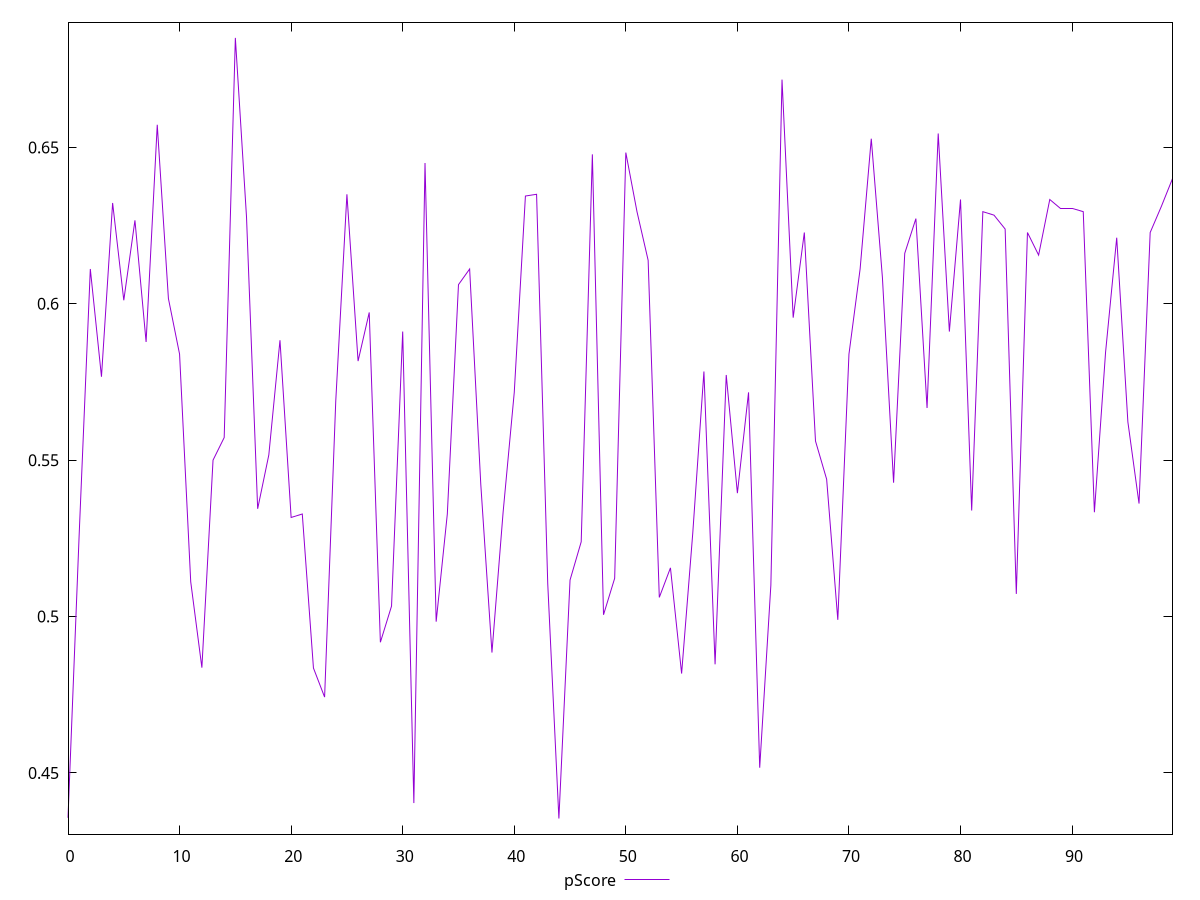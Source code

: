 reset

$pScore <<EOF
0 0.4356470588235294
1 0.5261111111111111
2 0.6111111111111112
3 0.5766666666666667
4 0.6322222222222222
5 0.6011111111111112
6 0.6266666666666667
7 0.5877777777777777
8 0.6572222222222223
9 0.6016666666666667
10 0.5838888888888889
11 0.5111111111111111
12 0.48364705882352943
13 0.55
14 0.5572222222222223
15 0.685
16 0.6277777777777778
17 0.5344444444444445
18 0.5516666666666666
19 0.5883333333333334
20 0.5316666666666667
21 0.5327777777777778
22 0.4835294117647059
23 0.47423529411764703
24 0.5688888888888889
25 0.635
26 0.5816666666666667
27 0.5972222222222222
28 0.49176470588235294
29 0.5033333333333333
30 0.5911111111111111
31 0.4403529411764706
32 0.645
33 0.4983529411764706
34 0.5327777777777778
35 0.606111111111111
36 0.6111111111111112
37 0.5422222222222222
38 0.4884705882352941
39 0.5333333333333333
40 0.5716666666666667
41 0.6344444444444445
42 0.635
43 0.5105555555555555
44 0.43541176470588233
45 0.5116666666666667
46 0.5238888888888888
47 0.6477777777777778
48 0.5005555555555555
49 0.5122222222222222
50 0.6483333333333333
51 0.6294444444444445
52 0.6138888888888889
53 0.5061111111111112
54 0.5155555555555555
55 0.48176470588235293
56 0.5266666666666666
57 0.5783333333333334
58 0.48470588235294115
59 0.5772222222222222
60 0.5394444444444444
61 0.5716666666666667
62 0.4516470588235294
63 0.51
64 0.6716666666666666
65 0.5955555555555556
66 0.6227777777777778
67 0.5561111111111111
68 0.5438888888888889
69 0.4989411764705882
70 0.5838888888888889
71 0.6111111111111112
72 0.6527777777777778
73 0.6083333333333334
74 0.5427777777777778
75 0.616111111111111
76 0.6272222222222222
77 0.5666666666666667
78 0.6544444444444444
79 0.5911111111111111
80 0.6333333333333333
81 0.5338888888888889
82 0.6294444444444445
83 0.6283333333333333
84 0.6238888888888889
85 0.5072222222222222
86 0.6227777777777778
87 0.6155555555555555
88 0.6333333333333333
89 0.6305555555555555
90 0.6305555555555555
91 0.6294444444444445
92 0.5333333333333333
93 0.5844444444444444
94 0.6211111111111112
95 0.5622222222222222
96 0.5361111111111111
97 0.6227777777777778
98 0.6311111111111111
99 0.64
EOF

set key outside below
set xrange [0:99]
set yrange [0.43041999999999997:0.6899917647058824]
set trange [0.43041999999999997:0.6899917647058824]
set terminal svg size 640, 500 enhanced background rgb 'white'
set output "report_00013_2021-02-09T12-04-24.940Z/render-blocking-resources/samples/pages+cached+noadtech/pScore/values.svg"

plot $pScore title "pScore" with line

reset
